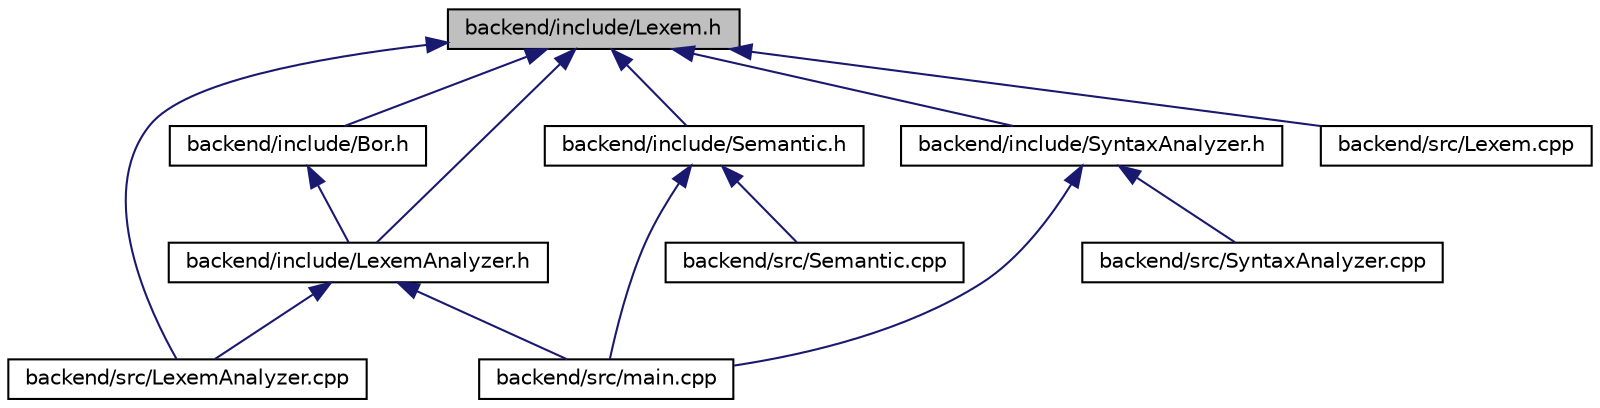 digraph "backend/include/Lexem.h"
{
 // LATEX_PDF_SIZE
  edge [fontname="Helvetica",fontsize="10",labelfontname="Helvetica",labelfontsize="10"];
  node [fontname="Helvetica",fontsize="10",shape=record];
  Node1 [label="backend/include/Lexem.h",height=0.2,width=0.4,color="black", fillcolor="grey75", style="filled", fontcolor="black",tooltip=" "];
  Node1 -> Node2 [dir="back",color="midnightblue",fontsize="10",style="solid",fontname="Helvetica"];
  Node2 [label="backend/include/Bor.h",height=0.2,width=0.4,color="black", fillcolor="white", style="filled",URL="$Bor_8h.html",tooltip=" "];
  Node2 -> Node3 [dir="back",color="midnightblue",fontsize="10",style="solid",fontname="Helvetica"];
  Node3 [label="backend/include/LexemAnalyzer.h",height=0.2,width=0.4,color="black", fillcolor="white", style="filled",URL="$LexemAnalyzer_8h.html",tooltip=" "];
  Node3 -> Node4 [dir="back",color="midnightblue",fontsize="10",style="solid",fontname="Helvetica"];
  Node4 [label="backend/src/LexemAnalyzer.cpp",height=0.2,width=0.4,color="black", fillcolor="white", style="filled",URL="$LexemAnalyzer_8cpp.html",tooltip=" "];
  Node3 -> Node5 [dir="back",color="midnightblue",fontsize="10",style="solid",fontname="Helvetica"];
  Node5 [label="backend/src/main.cpp",height=0.2,width=0.4,color="black", fillcolor="white", style="filled",URL="$main_8cpp.html",tooltip=" "];
  Node1 -> Node3 [dir="back",color="midnightblue",fontsize="10",style="solid",fontname="Helvetica"];
  Node1 -> Node6 [dir="back",color="midnightblue",fontsize="10",style="solid",fontname="Helvetica"];
  Node6 [label="backend/include/Semantic.h",height=0.2,width=0.4,color="black", fillcolor="white", style="filled",URL="$Semantic_8h.html",tooltip=" "];
  Node6 -> Node5 [dir="back",color="midnightblue",fontsize="10",style="solid",fontname="Helvetica"];
  Node6 -> Node7 [dir="back",color="midnightblue",fontsize="10",style="solid",fontname="Helvetica"];
  Node7 [label="backend/src/Semantic.cpp",height=0.2,width=0.4,color="black", fillcolor="white", style="filled",URL="$Semantic_8cpp.html",tooltip=" "];
  Node1 -> Node8 [dir="back",color="midnightblue",fontsize="10",style="solid",fontname="Helvetica"];
  Node8 [label="backend/include/SyntaxAnalyzer.h",height=0.2,width=0.4,color="black", fillcolor="white", style="filled",URL="$SyntaxAnalyzer_8h.html",tooltip=" "];
  Node8 -> Node5 [dir="back",color="midnightblue",fontsize="10",style="solid",fontname="Helvetica"];
  Node8 -> Node9 [dir="back",color="midnightblue",fontsize="10",style="solid",fontname="Helvetica"];
  Node9 [label="backend/src/SyntaxAnalyzer.cpp",height=0.2,width=0.4,color="black", fillcolor="white", style="filled",URL="$SyntaxAnalyzer_8cpp.html",tooltip=" "];
  Node1 -> Node10 [dir="back",color="midnightblue",fontsize="10",style="solid",fontname="Helvetica"];
  Node10 [label="backend/src/Lexem.cpp",height=0.2,width=0.4,color="black", fillcolor="white", style="filled",URL="$Lexem_8cpp.html",tooltip=" "];
  Node1 -> Node4 [dir="back",color="midnightblue",fontsize="10",style="solid",fontname="Helvetica"];
}

